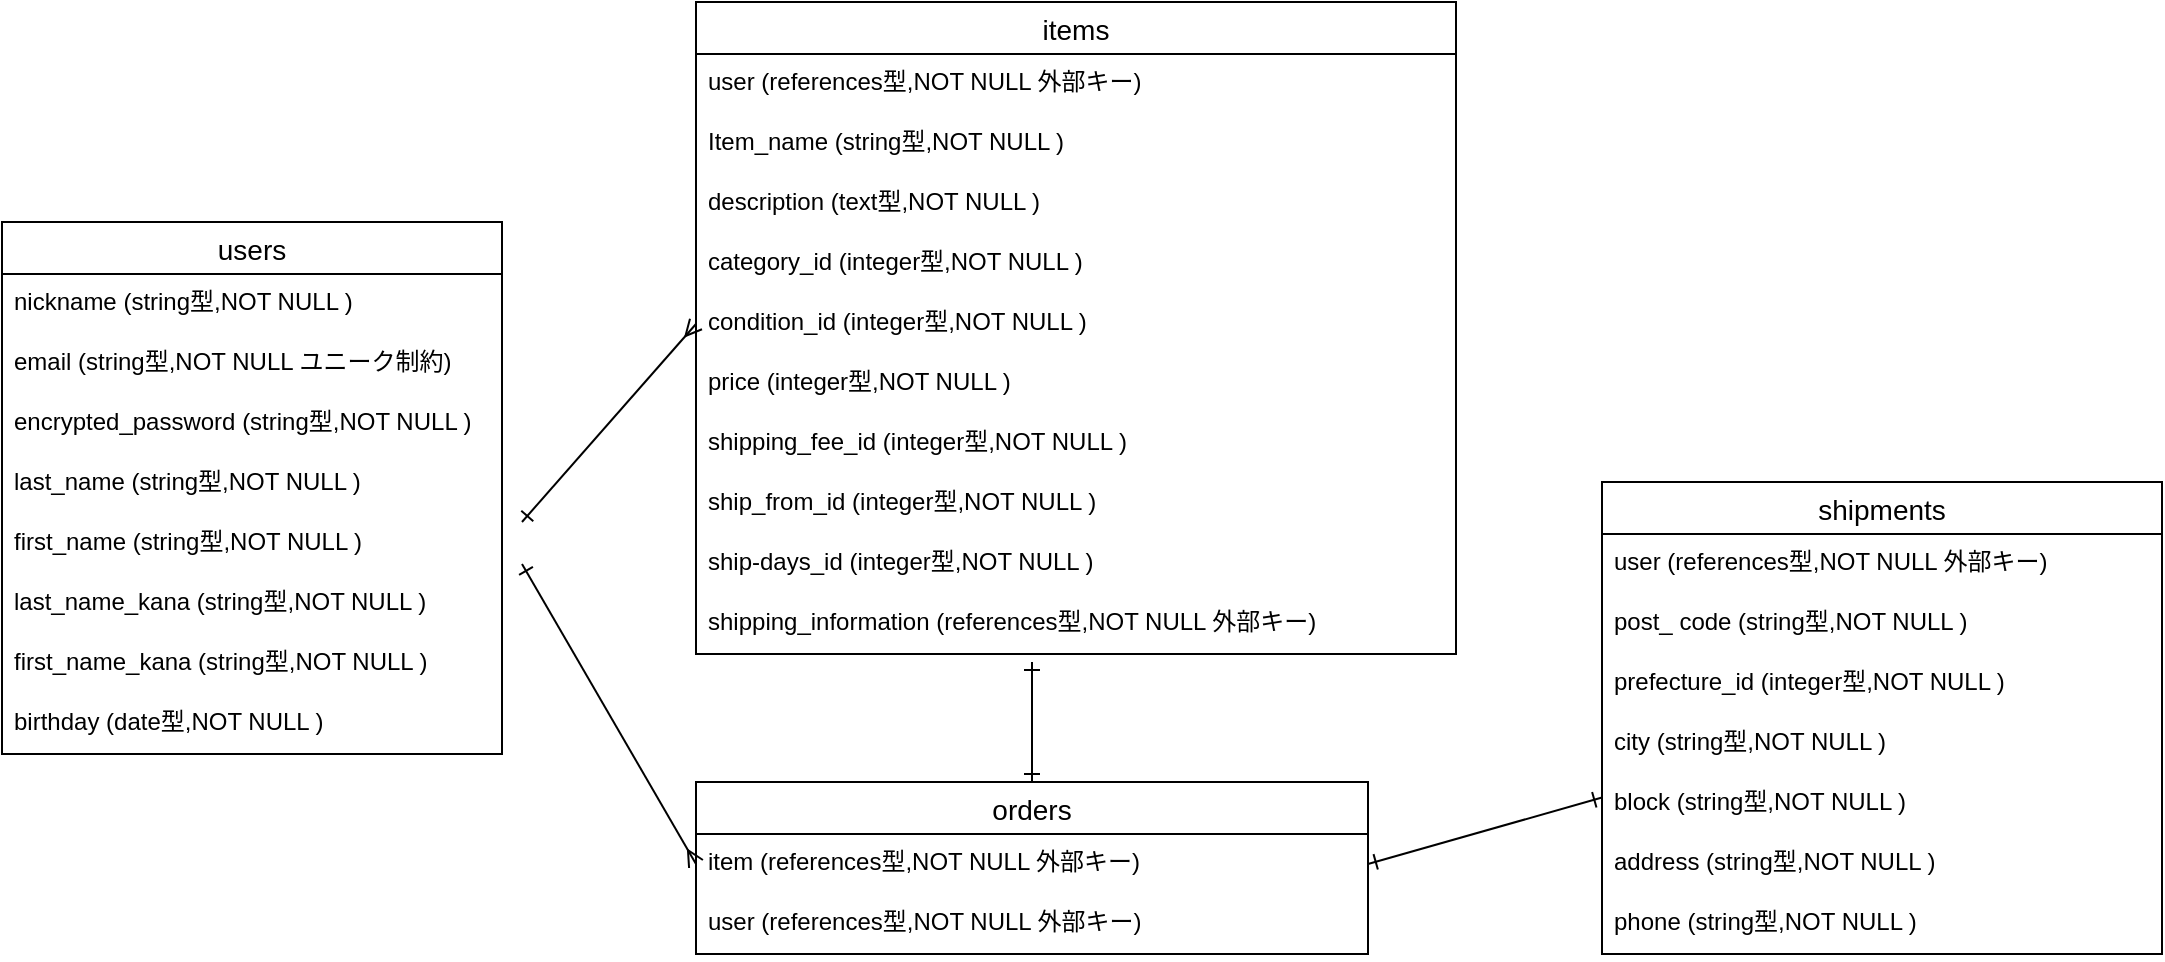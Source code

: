 <mxfile>
    <diagram id="5ZFQfrH3gidTN22N3Uvi" name="ページ1">
        <mxGraphModel dx="896" dy="1980" grid="1" gridSize="10" guides="1" tooltips="1" connect="1" arrows="1" fold="1" page="1" pageScale="1" pageWidth="827" pageHeight="1169" math="0" shadow="0">
            <root>
                <mxCell id="0"/>
                <mxCell id="1" parent="0"/>
                <mxCell id="2" value="users" style="swimlane;fontStyle=0;childLayout=stackLayout;horizontal=1;startSize=26;horizontalStack=0;resizeParent=1;resizeParentMax=0;resizeLast=0;collapsible=1;marginBottom=0;align=center;fontSize=14;" parent="1" vertex="1">
                    <mxGeometry x="100" y="200" width="250" height="266" as="geometry"/>
                </mxCell>
                <mxCell id="27" value="nickname (string型,NOT NULL )" style="text;strokeColor=none;fillColor=none;spacingLeft=4;spacingRight=4;overflow=hidden;rotatable=0;points=[[0,0.5],[1,0.5]];portConstraint=eastwest;fontSize=12;" parent="2" vertex="1">
                    <mxGeometry y="26" width="250" height="30" as="geometry"/>
                </mxCell>
                <mxCell id="4" value="email (string型,NOT NULL ユニーク制約)" style="text;strokeColor=none;fillColor=none;spacingLeft=4;spacingRight=4;overflow=hidden;rotatable=0;points=[[0,0.5],[1,0.5]];portConstraint=eastwest;fontSize=12;" parent="2" vertex="1">
                    <mxGeometry y="56" width="250" height="30" as="geometry"/>
                </mxCell>
                <mxCell id="5" value="encrypted_password (string型,NOT NULL )" style="text;strokeColor=none;fillColor=none;spacingLeft=4;spacingRight=4;overflow=hidden;rotatable=0;points=[[0,0.5],[1,0.5]];portConstraint=eastwest;fontSize=12;" parent="2" vertex="1">
                    <mxGeometry y="86" width="250" height="30" as="geometry"/>
                </mxCell>
                <mxCell id="3" value="last_name (string型,NOT NULL )" style="text;strokeColor=none;fillColor=none;spacingLeft=4;spacingRight=4;overflow=hidden;rotatable=0;points=[[0,0.5],[1,0.5]];portConstraint=eastwest;fontSize=12;" parent="2" vertex="1">
                    <mxGeometry y="116" width="250" height="30" as="geometry"/>
                </mxCell>
                <mxCell id="28" value="first_name (string型,NOT NULL )" style="text;strokeColor=none;fillColor=none;spacingLeft=4;spacingRight=4;overflow=hidden;rotatable=0;points=[[0,0.5],[1,0.5]];portConstraint=eastwest;fontSize=12;" parent="2" vertex="1">
                    <mxGeometry y="146" width="250" height="30" as="geometry"/>
                </mxCell>
                <mxCell id="30" value="last_name_kana (string型,NOT NULL )" style="text;strokeColor=none;fillColor=none;spacingLeft=4;spacingRight=4;overflow=hidden;rotatable=0;points=[[0,0.5],[1,0.5]];portConstraint=eastwest;fontSize=12;" parent="2" vertex="1">
                    <mxGeometry y="176" width="250" height="30" as="geometry"/>
                </mxCell>
                <mxCell id="31" value="first_name_kana (string型,NOT NULL )" style="text;strokeColor=none;fillColor=none;spacingLeft=4;spacingRight=4;overflow=hidden;rotatable=0;points=[[0,0.5],[1,0.5]];portConstraint=eastwest;fontSize=12;" parent="2" vertex="1">
                    <mxGeometry y="206" width="250" height="30" as="geometry"/>
                </mxCell>
                <mxCell id="32" value="birthday (date型,NOT NULL )" style="text;strokeColor=none;fillColor=none;spacingLeft=4;spacingRight=4;overflow=hidden;rotatable=0;points=[[0,0.5],[1,0.5]];portConstraint=eastwest;fontSize=12;" parent="2" vertex="1">
                    <mxGeometry y="236" width="250" height="30" as="geometry"/>
                </mxCell>
                <mxCell id="6" value="items" style="swimlane;fontStyle=0;childLayout=stackLayout;horizontal=1;startSize=26;horizontalStack=0;resizeParent=1;resizeParentMax=0;resizeLast=0;collapsible=1;marginBottom=0;align=center;fontSize=14;" parent="1" vertex="1">
                    <mxGeometry x="447" y="90" width="380" height="326" as="geometry"/>
                </mxCell>
                <mxCell id="51" value="user (references型,NOT NULL 外部キー)" style="text;strokeColor=none;fillColor=none;spacingLeft=4;spacingRight=4;overflow=hidden;rotatable=0;points=[[0,0.5],[1,0.5]];portConstraint=eastwest;fontSize=12;" parent="6" vertex="1">
                    <mxGeometry y="26" width="380" height="30" as="geometry"/>
                </mxCell>
                <mxCell id="7" value="Item_name (string型,NOT NULL )" style="text;strokeColor=none;fillColor=none;spacingLeft=4;spacingRight=4;overflow=hidden;rotatable=0;points=[[0,0.5],[1,0.5]];portConstraint=eastwest;fontSize=12;" parent="6" vertex="1">
                    <mxGeometry y="56" width="380" height="30" as="geometry"/>
                </mxCell>
                <mxCell id="37" value="description (text型,NOT NULL )" style="text;strokeColor=none;fillColor=none;spacingLeft=4;spacingRight=4;overflow=hidden;rotatable=0;points=[[0,0.5],[1,0.5]];portConstraint=eastwest;fontSize=12;" parent="6" vertex="1">
                    <mxGeometry y="86" width="380" height="30" as="geometry"/>
                </mxCell>
                <mxCell id="8" value="category_id (integer型,NOT NULL )" style="text;strokeColor=none;fillColor=none;spacingLeft=4;spacingRight=4;overflow=hidden;rotatable=0;points=[[0,0.5],[1,0.5]];portConstraint=eastwest;fontSize=12;" parent="6" vertex="1">
                    <mxGeometry y="116" width="380" height="30" as="geometry"/>
                </mxCell>
                <mxCell id="38" value="condition_id (integer型,NOT NULL )" style="text;strokeColor=none;fillColor=none;spacingLeft=4;spacingRight=4;overflow=hidden;rotatable=0;points=[[0,0.5],[1,0.5]];portConstraint=eastwest;fontSize=12;" parent="6" vertex="1">
                    <mxGeometry y="146" width="380" height="30" as="geometry"/>
                </mxCell>
                <mxCell id="40" value="price (integer型,NOT NULL )&#10;" style="text;strokeColor=none;fillColor=none;spacingLeft=4;spacingRight=4;overflow=hidden;rotatable=0;points=[[0,0.5],[1,0.5]];portConstraint=eastwest;fontSize=12;" parent="6" vertex="1">
                    <mxGeometry y="176" width="380" height="30" as="geometry"/>
                </mxCell>
                <mxCell id="36" value="shipping_fee_id (integer型,NOT NULL )" style="text;strokeColor=none;fillColor=none;spacingLeft=4;spacingRight=4;overflow=hidden;rotatable=0;points=[[0,0.5],[1,0.5]];portConstraint=eastwest;fontSize=12;" parent="6" vertex="1">
                    <mxGeometry y="206" width="380" height="30" as="geometry"/>
                </mxCell>
                <mxCell id="9" value="ship_from_id (integer型,NOT NULL )" style="text;strokeColor=none;fillColor=none;spacingLeft=4;spacingRight=4;overflow=hidden;rotatable=0;points=[[0,0.5],[1,0.5]];portConstraint=eastwest;fontSize=12;" parent="6" vertex="1">
                    <mxGeometry y="236" width="380" height="30" as="geometry"/>
                </mxCell>
                <mxCell id="39" value="ship-days_id (integer型,NOT NULL )" style="text;strokeColor=none;fillColor=none;spacingLeft=4;spacingRight=4;overflow=hidden;rotatable=0;points=[[0,0.5],[1,0.5]];portConstraint=eastwest;fontSize=12;" parent="6" vertex="1">
                    <mxGeometry y="266" width="380" height="30" as="geometry"/>
                </mxCell>
                <mxCell id="64" value="shipping_information (references型,NOT NULL 外部キー)" style="text;strokeColor=none;fillColor=none;spacingLeft=4;spacingRight=4;overflow=hidden;rotatable=0;points=[[0,0.5],[1,0.5]];portConstraint=eastwest;fontSize=12;" parent="6" vertex="1">
                    <mxGeometry y="296" width="380" height="30" as="geometry"/>
                </mxCell>
                <mxCell id="68" style="edgeStyle=none;html=1;startArrow=ERone;startFill=0;endArrow=ERone;endFill=0;" parent="1" source="14" edge="1">
                    <mxGeometry relative="1" as="geometry">
                        <mxPoint x="615" y="420" as="targetPoint"/>
                    </mxGeometry>
                </mxCell>
                <mxCell id="14" value="orders" style="swimlane;fontStyle=0;childLayout=stackLayout;horizontal=1;startSize=26;horizontalStack=0;resizeParent=1;resizeParentMax=0;resizeLast=0;collapsible=1;marginBottom=0;align=center;fontSize=14;" parent="1" vertex="1">
                    <mxGeometry x="447" y="480" width="336" height="86" as="geometry"/>
                </mxCell>
                <mxCell id="15" value="item (references型,NOT NULL 外部キー)" style="text;strokeColor=none;fillColor=none;spacingLeft=4;spacingRight=4;overflow=hidden;rotatable=0;points=[[0,0.5],[1,0.5]];portConstraint=eastwest;fontSize=12;" parent="14" vertex="1">
                    <mxGeometry y="26" width="336" height="30" as="geometry"/>
                </mxCell>
                <mxCell id="16" value="user (references型,NOT NULL 外部キー)" style="text;strokeColor=none;fillColor=none;spacingLeft=4;spacingRight=4;overflow=hidden;rotatable=0;points=[[0,0.5],[1,0.5]];portConstraint=eastwest;fontSize=12;" parent="14" vertex="1">
                    <mxGeometry y="56" width="336" height="30" as="geometry"/>
                </mxCell>
                <mxCell id="71" style="edgeStyle=none;html=1;entryX=1;entryY=0.5;entryDx=0;entryDy=0;startArrow=ERone;startFill=0;endArrow=ERone;endFill=0;" parent="1" source="22" target="15" edge="1">
                    <mxGeometry relative="1" as="geometry"/>
                </mxCell>
                <mxCell id="22" value="shipments" style="swimlane;fontStyle=0;childLayout=stackLayout;horizontal=1;startSize=26;horizontalStack=0;resizeParent=1;resizeParentMax=0;resizeLast=0;collapsible=1;marginBottom=0;align=center;fontSize=14;" parent="1" vertex="1">
                    <mxGeometry x="900" y="330" width="280" height="236" as="geometry"/>
                </mxCell>
                <mxCell id="48" value="user (references型,NOT NULL 外部キー)" style="text;strokeColor=none;fillColor=none;spacingLeft=4;spacingRight=4;overflow=hidden;rotatable=0;points=[[0,0.5],[1,0.5]];portConstraint=eastwest;fontSize=12;" parent="22" vertex="1">
                    <mxGeometry y="26" width="280" height="30" as="geometry"/>
                </mxCell>
                <mxCell id="23" value="post_ code (string型,NOT NULL )&#10;" style="text;strokeColor=none;fillColor=none;spacingLeft=4;spacingRight=4;overflow=hidden;rotatable=0;points=[[0,0.5],[1,0.5]];portConstraint=eastwest;fontSize=12;" parent="22" vertex="1">
                    <mxGeometry y="56" width="280" height="30" as="geometry"/>
                </mxCell>
                <mxCell id="24" value="prefecture_id (integer型,NOT NULL )" style="text;strokeColor=none;fillColor=none;spacingLeft=4;spacingRight=4;overflow=hidden;rotatable=0;points=[[0,0.5],[1,0.5]];portConstraint=eastwest;fontSize=12;" parent="22" vertex="1">
                    <mxGeometry y="86" width="280" height="30" as="geometry"/>
                </mxCell>
                <mxCell id="25" value="city (string型,NOT NULL )" style="text;strokeColor=none;fillColor=none;spacingLeft=4;spacingRight=4;overflow=hidden;rotatable=0;points=[[0,0.5],[1,0.5]];portConstraint=eastwest;fontSize=12;" parent="22" vertex="1">
                    <mxGeometry y="116" width="280" height="30" as="geometry"/>
                </mxCell>
                <mxCell id="41" value="block (string型,NOT NULL )" style="text;strokeColor=none;fillColor=none;spacingLeft=4;spacingRight=4;overflow=hidden;rotatable=0;points=[[0,0.5],[1,0.5]];portConstraint=eastwest;fontSize=12;" parent="22" vertex="1">
                    <mxGeometry y="146" width="280" height="30" as="geometry"/>
                </mxCell>
                <mxCell id="42" value="address (string型,NOT NULL )" style="text;strokeColor=none;fillColor=none;spacingLeft=4;spacingRight=4;overflow=hidden;rotatable=0;points=[[0,0.5],[1,0.5]];portConstraint=eastwest;fontSize=12;" parent="22" vertex="1">
                    <mxGeometry y="176" width="280" height="30" as="geometry"/>
                </mxCell>
                <mxCell id="45" value="phone (string型,NOT NULL )&#10;" style="text;strokeColor=none;fillColor=none;spacingLeft=4;spacingRight=4;overflow=hidden;rotatable=0;points=[[0,0.5],[1,0.5]];portConstraint=eastwest;fontSize=12;" parent="22" vertex="1">
                    <mxGeometry y="206" width="280" height="30" as="geometry"/>
                </mxCell>
                <mxCell id="56" style="html=1;entryX=0;entryY=0.5;entryDx=0;entryDy=0;endArrow=ERmany;endFill=0;startArrow=ERone;startFill=0;" parent="1" target="38" edge="1">
                    <mxGeometry relative="1" as="geometry">
                        <mxPoint x="360" y="350" as="sourcePoint"/>
                    </mxGeometry>
                </mxCell>
                <mxCell id="58" style="html=1;entryX=0;entryY=0.5;entryDx=0;entryDy=0;endArrow=ERmany;endFill=0;startArrow=ERone;startFill=0;exitX=1;exitY=0.5;exitDx=0;exitDy=0;" parent="1" target="15" edge="1">
                    <mxGeometry relative="1" as="geometry">
                        <mxPoint x="360" y="371" as="sourcePoint"/>
                        <mxPoint x="457" y="231" as="targetPoint"/>
                    </mxGeometry>
                </mxCell>
            </root>
        </mxGraphModel>
    </diagram>
</mxfile>